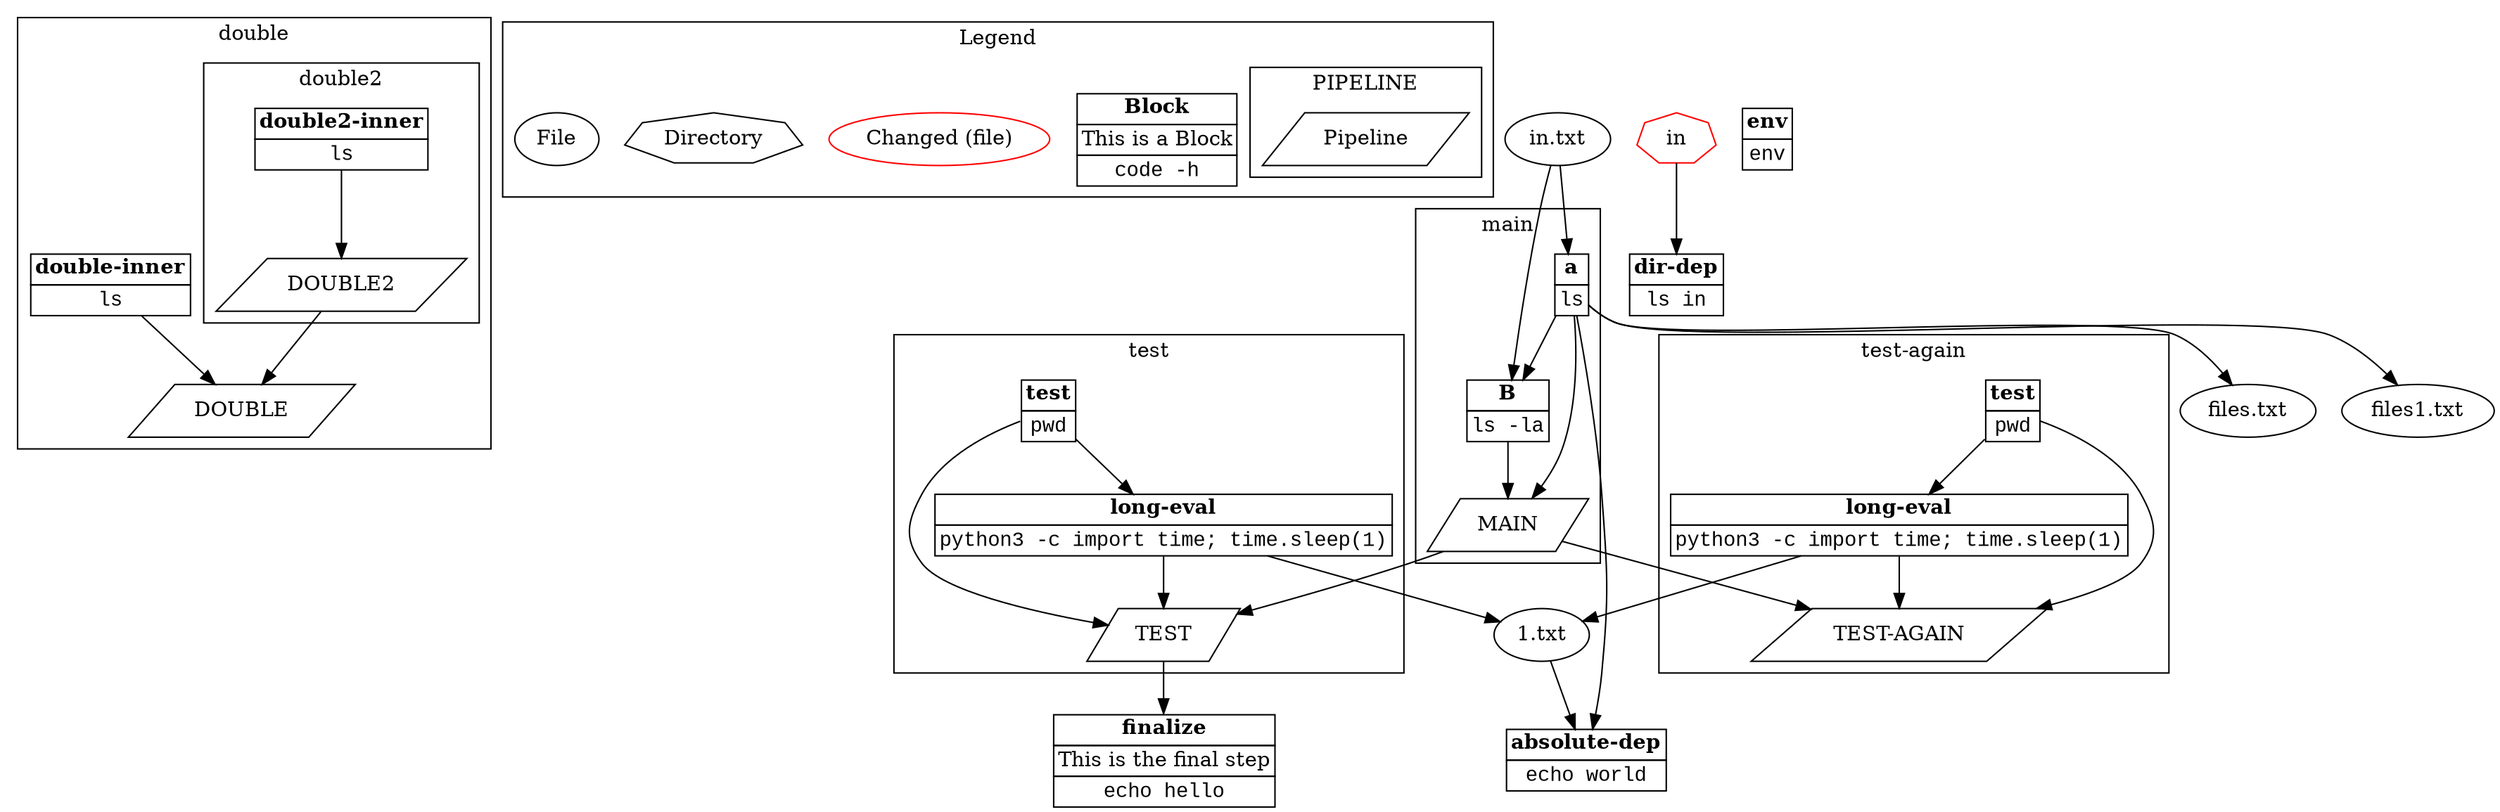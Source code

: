 digraph  {
	subgraph cluster_s2 {
		ID = "cluster_s2";
		subgraph cluster_s0 {
			ID = "cluster_s0";
			label="double2";
			n13[label=<<table border="0" cellborder="1" cellspacing="0"><tr><td><b>double2-inner</b></td></tr><tr><td><font face="Courier New, Courier, monospace">ls</font></td></tr></table>>,shape="plain"];
			n12[label="DOUBLE2",shape="parallelogram"];
			
		}label="double";
		n14[label=<<table border="0" cellborder="1" cellspacing="0"><tr><td><b>double-inner</b></td></tr><tr><td><font face="Courier New, Courier, monospace">ls</font></td></tr></table>>,shape="plain"];
		n11[label="DOUBLE",shape="parallelogram"];
		
	}subgraph cluster_s4 {
		ID = "cluster_s4";
		subgraph cluster_s0 {
			ID = "cluster_s0";
			label="PIPELINE";
			n25[label="Pipeline",shape="parallelogram"];
			
		}label="Legend";
		n27[label=<<table border="0" cellborder="1" cellspacing="0"><tr><td><b>Block</b></td></tr><tr><td>This is a Block</td></tr><tr><td><font face="Courier New, Courier, monospace">code -h</font></td></tr></table>>,shape="plain"];
		n26[color="red",label="Changed (file)",shape="oval"];
		n24[label="Directory",shape="septagon"];
		n23[label="File",shape="oval"];
		
	}subgraph cluster_s3 {
		ID = "cluster_s3";
		label="main";
		n17[label=<<table border="0" cellborder="1" cellspacing="0"><tr><td><b>B</b></td></tr><tr><td><font face="Courier New, Courier, monospace">ls -la</font></td></tr></table>>,shape="plain"];
		n16[label=<<table border="0" cellborder="1" cellspacing="0"><tr><td><b>a</b></td></tr><tr><td><font face="Courier New, Courier, monospace">ls</font></td></tr></table>>,shape="plain"];
		n15[label="MAIN",shape="parallelogram"];
		
	}subgraph cluster_s1 {
		ID = "cluster_s1";
		label="test";
		n10[label=<<table border="0" cellborder="1" cellspacing="0"><tr><td><b>long-eval</b></td></tr><tr><td><font face="Courier New, Courier, monospace">python3 -c import time; time.sleep(1)</font></td></tr></table>>,shape="plain"];
		n9[label=<<table border="0" cellborder="1" cellspacing="0"><tr><td><b>test</b></td></tr><tr><td><font face="Courier New, Courier, monospace">pwd</font></td></tr></table>>,shape="plain"];
		n8[label="TEST",shape="parallelogram"];
		
	}subgraph cluster_s0 {
		ID = "cluster_s0";
		label="test-again";
		n7[label=<<table border="0" cellborder="1" cellspacing="0"><tr><td><b>long-eval</b></td></tr><tr><td><font face="Courier New, Courier, monospace">python3 -c import time; time.sleep(1)</font></td></tr></table>>,shape="plain"];
		n6[label=<<table border="0" cellborder="1" cellspacing="0"><tr><td><b>test</b></td></tr><tr><td><font face="Courier New, Courier, monospace">pwd</font></td></tr></table>>,shape="plain"];
		n5[label="TEST-AGAIN",shape="parallelogram"];
		
	}
	n2[label=<<table border="0" cellborder="1" cellspacing="0"><tr><td><b>absolute-dep</b></td></tr><tr><td><font face="Courier New, Courier, monospace">echo world</font></td></tr></table>>,shape="plain"];
	n1[label=<<table border="0" cellborder="1" cellspacing="0"><tr><td><b>dir-dep</b></td></tr><tr><td><font face="Courier New, Courier, monospace">ls in</font></td></tr></table>>,shape="plain"];
	n4[label=<<table border="0" cellborder="1" cellspacing="0"><tr><td><b>env</b></td></tr><tr><td><font face="Courier New, Courier, monospace">env</font></td></tr></table>>,shape="plain"];
	n3[label=<<table border="0" cellborder="1" cellspacing="0"><tr><td><b>finalize</b></td></tr><tr><td>This is the final step</td></tr><tr><td><font face="Courier New, Courier, monospace">echo hello</font></td></tr></table>>,shape="plain"];
	n19[label="1.txt",shape="oval"];
	n21[label="files.txt",shape="oval"];
	n22[label="files1.txt",shape="oval"];
	n18[color="red",label="in",shape="septagon"];
	n20[label="in.txt",shape="oval"];
	n14->n11;
	n13->n12;
	n17->n15;
	n16->n21;
	n16->n22;
	n16->n17;
	n16->n15;
	n16->n2;
	n7->n5;
	n7->n19;
	n6->n5;
	n6->n7;
	n10->n8;
	n10->n19;
	n9->n8;
	n9->n10;
	n19->n2;
	n18->n1;
	n20->n16;
	n20->n17;
	n12->n11;
	n15->n5;
	n15->n8;
	n8->n3;
	
}